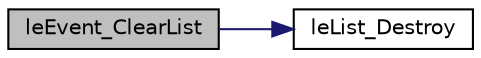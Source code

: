 digraph "leEvent_ClearList"
{
 // LATEX_PDF_SIZE
  edge [fontname="Helvetica",fontsize="10",labelfontname="Helvetica",labelfontsize="10"];
  node [fontname="Helvetica",fontsize="10",shape=record];
  rankdir="LR";
  Node1 [label="leEvent_ClearList",height=0.2,width=0.4,color="black", fillcolor="grey75", style="filled", fontcolor="black",tooltip=" "];
  Node1 -> Node2 [color="midnightblue",fontsize="10",style="solid",fontname="Helvetica"];
  Node2 [label="leList_Destroy",height=0.2,width=0.4,color="black", fillcolor="white", style="filled",URL="$legato__list_8c.html#a5e8b9e135e73eca7c4825ecf2ead4795",tooltip=" "];
}
